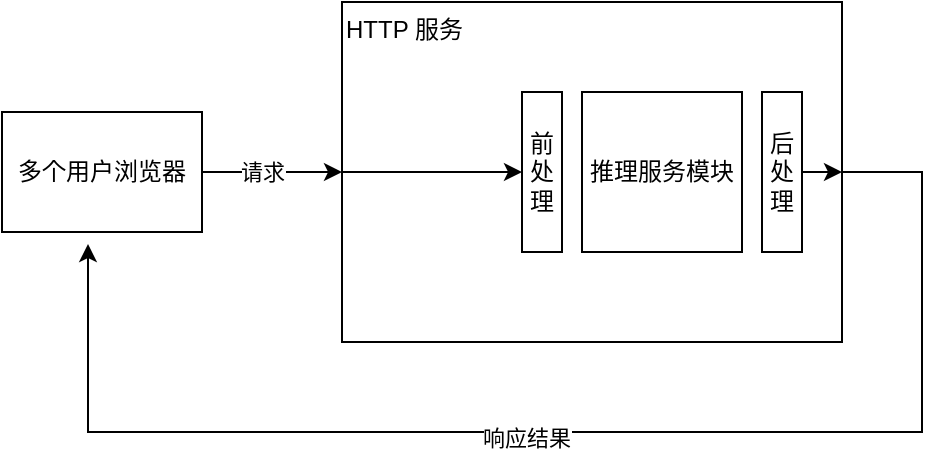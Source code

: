 <mxfile version="24.4.3" type="github">
  <diagram name="第 1 页" id="RA2dW2QIf4sX7xkVH5Dw">
    <mxGraphModel dx="1194" dy="731" grid="1" gridSize="10" guides="1" tooltips="1" connect="1" arrows="1" fold="1" page="1" pageScale="1" pageWidth="827" pageHeight="1169" math="0" shadow="0">
      <root>
        <mxCell id="0" />
        <mxCell id="1" parent="0" />
        <mxCell id="c4xiFc3Pp5Zp70a9VGpr-1" value="多个用户浏览器" style="rounded=0;whiteSpace=wrap;html=1;" vertex="1" parent="1">
          <mxGeometry x="60" y="320" width="100" height="60" as="geometry" />
        </mxCell>
        <mxCell id="c4xiFc3Pp5Zp70a9VGpr-2" value="HTTP 服务" style="rounded=0;whiteSpace=wrap;html=1;align=left;verticalAlign=top;" vertex="1" parent="1">
          <mxGeometry x="230" y="265" width="250" height="170" as="geometry" />
        </mxCell>
        <mxCell id="c4xiFc3Pp5Zp70a9VGpr-3" value="推理服务模块" style="whiteSpace=wrap;html=1;aspect=fixed;align=center;" vertex="1" parent="1">
          <mxGeometry x="350" y="310" width="80" height="80" as="geometry" />
        </mxCell>
        <mxCell id="c4xiFc3Pp5Zp70a9VGpr-4" value="前处理" style="rounded=0;whiteSpace=wrap;html=1;" vertex="1" parent="1">
          <mxGeometry x="320" y="310" width="20" height="80" as="geometry" />
        </mxCell>
        <mxCell id="c4xiFc3Pp5Zp70a9VGpr-5" value="后处理" style="rounded=0;whiteSpace=wrap;html=1;" vertex="1" parent="1">
          <mxGeometry x="440" y="310" width="20" height="80" as="geometry" />
        </mxCell>
        <mxCell id="c4xiFc3Pp5Zp70a9VGpr-7" value="" style="endArrow=classic;html=1;rounded=0;exitX=1;exitY=0.5;exitDx=0;exitDy=0;entryX=0;entryY=0.5;entryDx=0;entryDy=0;" edge="1" parent="1" source="c4xiFc3Pp5Zp70a9VGpr-1" target="c4xiFc3Pp5Zp70a9VGpr-2">
          <mxGeometry width="50" height="50" relative="1" as="geometry">
            <mxPoint x="390" y="430" as="sourcePoint" />
            <mxPoint x="440" y="380" as="targetPoint" />
          </mxGeometry>
        </mxCell>
        <mxCell id="c4xiFc3Pp5Zp70a9VGpr-8" value="请求" style="edgeLabel;html=1;align=center;verticalAlign=middle;resizable=0;points=[];" vertex="1" connectable="0" parent="c4xiFc3Pp5Zp70a9VGpr-7">
          <mxGeometry x="-0.343" relative="1" as="geometry">
            <mxPoint x="7" as="offset" />
          </mxGeometry>
        </mxCell>
        <mxCell id="c4xiFc3Pp5Zp70a9VGpr-11" value="" style="endArrow=classic;html=1;rounded=0;exitX=1;exitY=0.5;exitDx=0;exitDy=0;entryX=0.43;entryY=1.1;entryDx=0;entryDy=0;entryPerimeter=0;" edge="1" parent="1" source="c4xiFc3Pp5Zp70a9VGpr-2" target="c4xiFc3Pp5Zp70a9VGpr-1">
          <mxGeometry width="50" height="50" relative="1" as="geometry">
            <mxPoint x="390" y="430" as="sourcePoint" />
            <mxPoint x="50" y="480" as="targetPoint" />
            <Array as="points">
              <mxPoint x="520" y="350" />
              <mxPoint x="520" y="480" />
              <mxPoint x="103" y="480" />
            </Array>
          </mxGeometry>
        </mxCell>
        <mxCell id="c4xiFc3Pp5Zp70a9VGpr-14" value="响应结果" style="edgeLabel;html=1;align=center;verticalAlign=middle;resizable=0;points=[];" vertex="1" connectable="0" parent="c4xiFc3Pp5Zp70a9VGpr-11">
          <mxGeometry x="0.081" y="3" relative="1" as="geometry">
            <mxPoint as="offset" />
          </mxGeometry>
        </mxCell>
        <mxCell id="c4xiFc3Pp5Zp70a9VGpr-12" value="" style="endArrow=classic;html=1;rounded=0;exitX=0;exitY=0.5;exitDx=0;exitDy=0;entryX=0;entryY=0.5;entryDx=0;entryDy=0;" edge="1" parent="1" source="c4xiFc3Pp5Zp70a9VGpr-2" target="c4xiFc3Pp5Zp70a9VGpr-4">
          <mxGeometry width="50" height="50" relative="1" as="geometry">
            <mxPoint x="390" y="430" as="sourcePoint" />
            <mxPoint x="440" y="380" as="targetPoint" />
          </mxGeometry>
        </mxCell>
        <mxCell id="c4xiFc3Pp5Zp70a9VGpr-15" value="" style="endArrow=classic;html=1;rounded=0;exitX=1;exitY=0.5;exitDx=0;exitDy=0;" edge="1" parent="1" source="c4xiFc3Pp5Zp70a9VGpr-5" target="c4xiFc3Pp5Zp70a9VGpr-2">
          <mxGeometry width="50" height="50" relative="1" as="geometry">
            <mxPoint x="390" y="430" as="sourcePoint" />
            <mxPoint x="440" y="380" as="targetPoint" />
          </mxGeometry>
        </mxCell>
      </root>
    </mxGraphModel>
  </diagram>
</mxfile>
